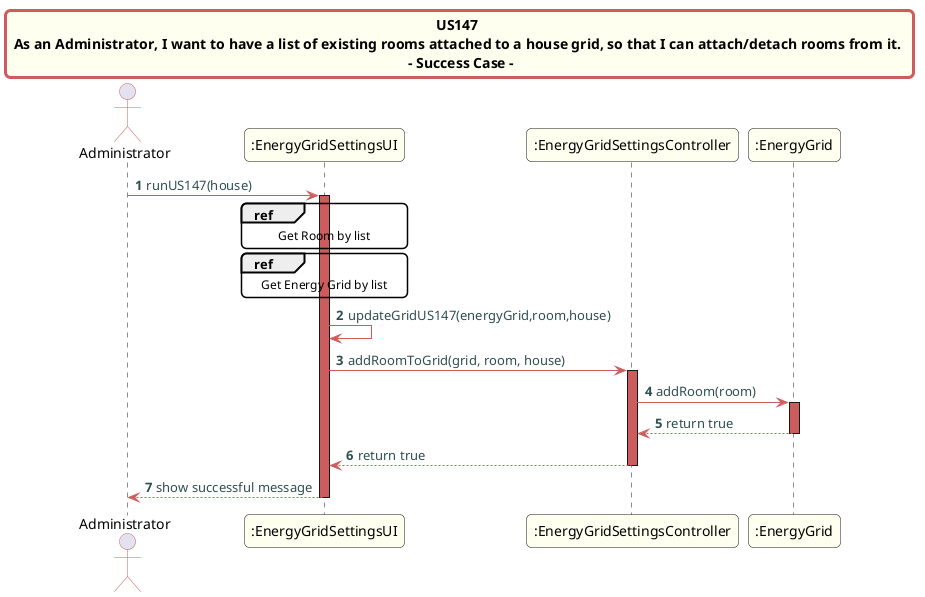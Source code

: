@startuml
skinparam titleBorderRoundCorner 10
skinparam titleBorderThickness 3
skinparam titleBorderColor indianred
skinparam titleBackgroundColor ivory
skinparam FontName quicksand
skinparam actor {
  BorderColor indianred
  }
skinparam sequence {
  LifeLineBackgroundColor indianred
  ParticipantBackgroundColor ivory
}
skinparam roundcorner 10
skinparam component {
  arrowThickness 1
  ArrowFontName Verdana
  ArrowColor indianred
  ArrowFontColor darkslategrey
}
title US147 \n As an Administrator, I want to have a list of existing rooms attached to a house grid, so that I can attach/detach rooms from it.  \n - Success Case -
autonumber
actor Administrator
Administrator -> ":EnergyGridSettingsUI": runUS147(house)
activate ":EnergyGridSettingsUI"
ref over ":EnergyGridSettingsUI"
Get Room by list
end ref
ref over ":EnergyGridSettingsUI"
Get Energy Grid by list
end ref
":EnergyGridSettingsUI" -> ":EnergyGridSettingsUI": updateGridUS147(energyGrid,room,house)
":EnergyGridSettingsUI" -> ":EnergyGridSettingsController": addRoomToGrid(grid, room, house)
activate ":EnergyGridSettingsController"
":EnergyGridSettingsController" -> ":EnergyGrid" : addRoom(room)
activate ":EnergyGrid"
":EnergyGrid" --> ":EnergyGridSettingsController" : return true
deactivate ":EnergyGrid"
":EnergyGridSettingsController" --> ":EnergyGridSettingsUI" : return true
deactivate ":EnergyGridSettingsController"
":EnergyGridSettingsUI" --> Administrator : show successful message
deactivate ":EnergyGridSettingsUI"
@enduml